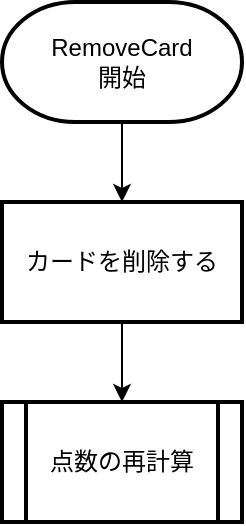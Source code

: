 <mxfile>
    <diagram id="7aI-7j5g7guaJgGU2Aqw" name="ページ1">
        <mxGraphModel dx="1386" dy="292" grid="1" gridSize="10" guides="1" tooltips="1" connect="1" arrows="1" fold="1" page="1" pageScale="1" pageWidth="827" pageHeight="1169" math="0" shadow="0">
            <root>
                <mxCell id="0"/>
                <mxCell id="1" parent="0"/>
                <mxCell id="7" value="" style="edgeStyle=none;html=1;" edge="1" parent="1" source="2" target="6">
                    <mxGeometry relative="1" as="geometry"/>
                </mxCell>
                <mxCell id="2" value="RemoveCard&lt;br&gt;開始" style="strokeWidth=2;html=1;shape=mxgraph.flowchart.terminator;whiteSpace=wrap;" vertex="1" parent="1">
                    <mxGeometry x="200" y="640" width="120" height="60" as="geometry"/>
                </mxCell>
                <mxCell id="11" value="" style="edgeStyle=none;html=1;" edge="1" parent="1" source="6" target="10">
                    <mxGeometry relative="1" as="geometry"/>
                </mxCell>
                <mxCell id="6" value="カードを削除する" style="whiteSpace=wrap;html=1;strokeWidth=2;" vertex="1" parent="1">
                    <mxGeometry x="200" y="740" width="120" height="60" as="geometry"/>
                </mxCell>
                <mxCell id="10" value="点数の再計算" style="shape=process;whiteSpace=wrap;html=1;backgroundOutline=1;strokeWidth=2;" vertex="1" parent="1">
                    <mxGeometry x="200" y="840" width="120" height="60" as="geometry"/>
                </mxCell>
            </root>
        </mxGraphModel>
    </diagram>
</mxfile>